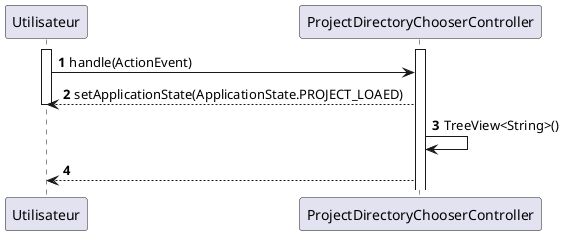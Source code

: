 @startuml

autonumber

participant "Utilisateur" as user
participant "ProjectDirectoryChooserController" as pdc
activate pdc
activate user
user -> pdc : handle(ActionEvent)
pdc --> user : setApplicationState(ApplicationState.PROJECT_LOAED)
deactivate user

pdc -> pdc : TreeView<String>()
pdc --> user


@enduml